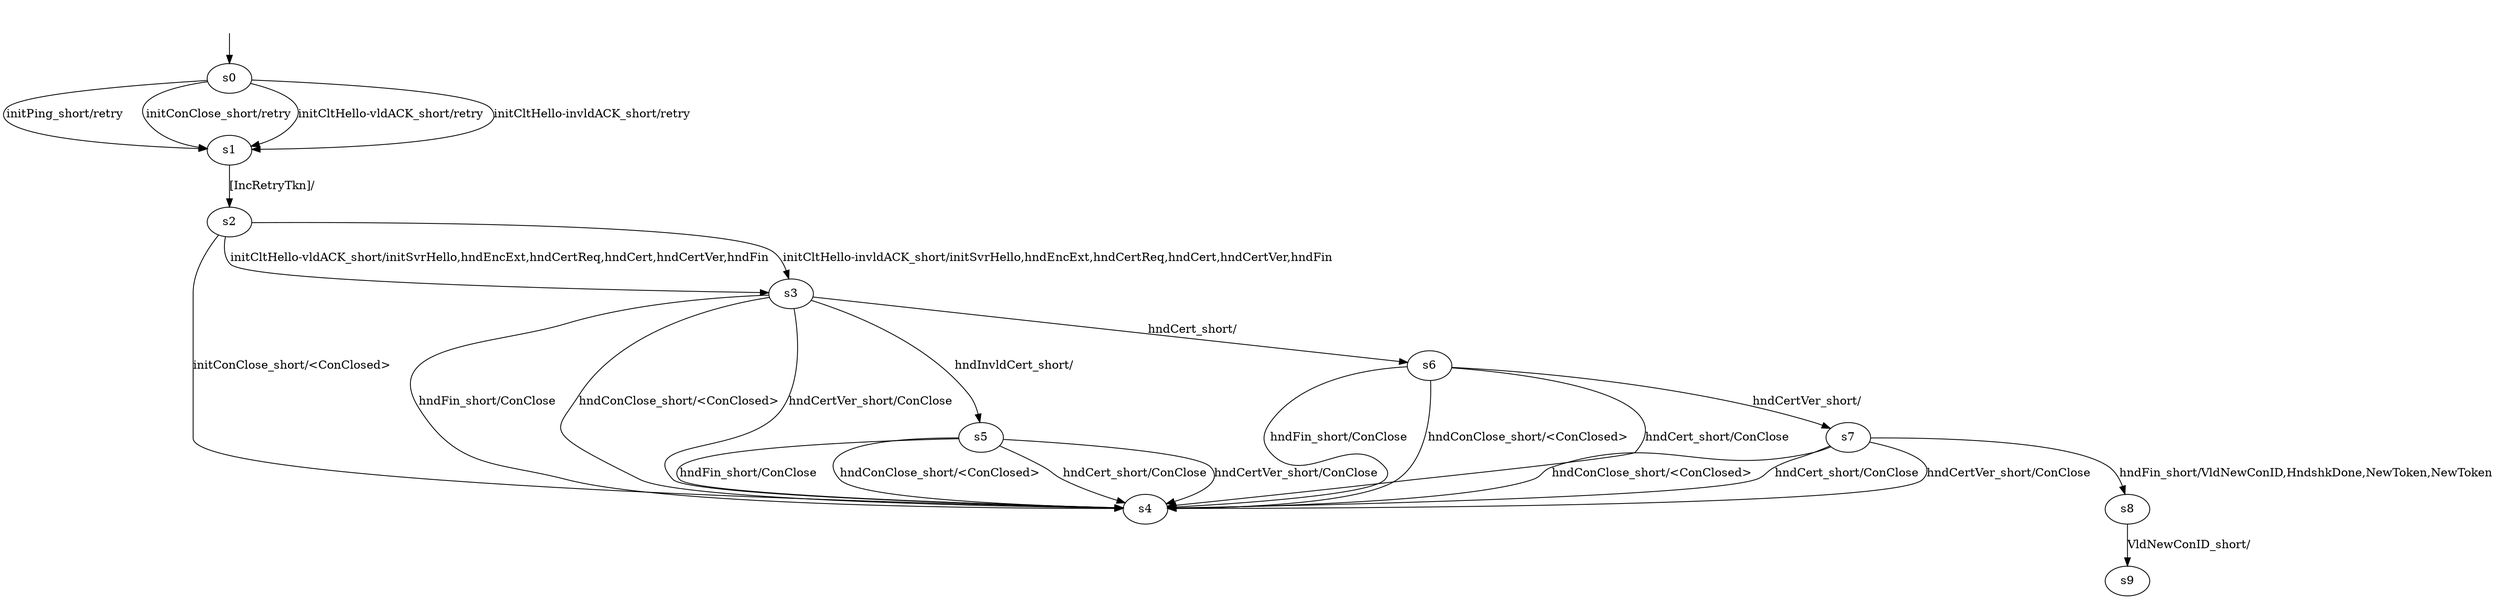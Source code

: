 digraph "ngtcp2Models/ngtcp2-BWRCA-s-0/learnedModel" {
s0 [label=s0];
s1 [label=s1];
s2 [label=s2];
s3 [label=s3];
s4 [label=s4];
s5 [label=s5];
s6 [label=s6];
s7 [label=s7];
s8 [label=s8];
s9 [label=s9];
s0 -> s1  [label="initPing_short/retry "];
s0 -> s1  [label="initConClose_short/retry "];
s0 -> s1  [label="initCltHello-vldACK_short/retry "];
s0 -> s1  [label="initCltHello-invldACK_short/retry "];
s1 -> s2  [label="[IncRetryTkn]/ "];
s2 -> s4  [label="initConClose_short/<ConClosed> "];
s2 -> s3  [label="initCltHello-vldACK_short/initSvrHello,hndEncExt,hndCertReq,hndCert,hndCertVer,hndFin "];
s2 -> s3  [label="initCltHello-invldACK_short/initSvrHello,hndEncExt,hndCertReq,hndCert,hndCertVer,hndFin "];
s3 -> s4  [label="hndFin_short/ConClose "];
s3 -> s4  [label="hndConClose_short/<ConClosed> "];
s3 -> s6  [label="hndCert_short/ "];
s3 -> s5  [label="hndInvldCert_short/ "];
s3 -> s4  [label="hndCertVer_short/ConClose "];
s5 -> s4  [label="hndFin_short/ConClose "];
s5 -> s4  [label="hndConClose_short/<ConClosed> "];
s5 -> s4  [label="hndCert_short/ConClose "];
s5 -> s4  [label="hndCertVer_short/ConClose "];
s6 -> s4  [label="hndFin_short/ConClose "];
s6 -> s4  [label="hndConClose_short/<ConClosed> "];
s6 -> s4  [label="hndCert_short/ConClose "];
s6 -> s7  [label="hndCertVer_short/ "];
s7 -> s8  [label="hndFin_short/VldNewConID,HndshkDone,NewToken,NewToken "];
s7 -> s4  [label="hndConClose_short/<ConClosed> "];
s7 -> s4  [label="hndCert_short/ConClose "];
s7 -> s4  [label="hndCertVer_short/ConClose "];
s8 -> s9  [label="VldNewConID_short/ "];
__start0 [label="", shape=none];
__start0 -> s0  [label=""];
}
